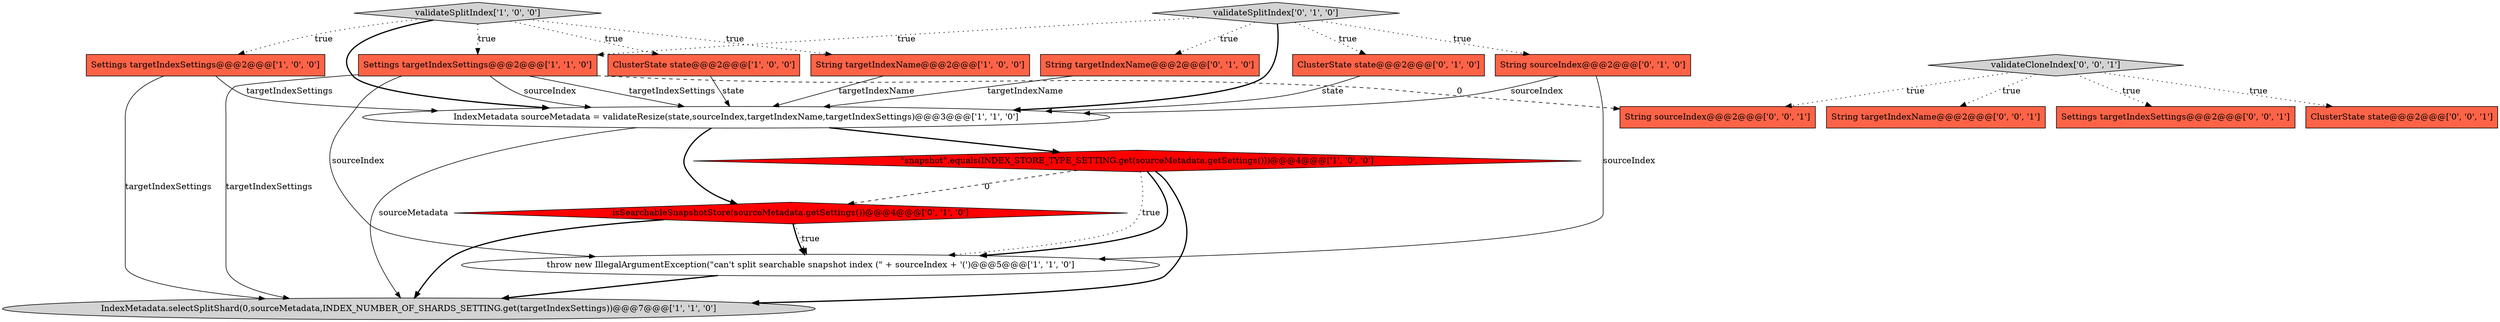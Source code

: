 digraph {
11 [style = filled, label = "String targetIndexName@@@2@@@['0', '1', '0']", fillcolor = tomato, shape = box image = "AAA0AAABBB2BBB"];
8 [style = filled, label = "validateSplitIndex['1', '0', '0']", fillcolor = lightgray, shape = diamond image = "AAA0AAABBB1BBB"];
12 [style = filled, label = "validateSplitIndex['0', '1', '0']", fillcolor = lightgray, shape = diamond image = "AAA0AAABBB2BBB"];
1 [style = filled, label = "IndexMetadata sourceMetadata = validateResize(state,sourceIndex,targetIndexName,targetIndexSettings)@@@3@@@['1', '1', '0']", fillcolor = white, shape = ellipse image = "AAA0AAABBB1BBB"];
7 [style = filled, label = "\"snapshot\".equals(INDEX_STORE_TYPE_SETTING.get(sourceMetadata.getSettings()))@@@4@@@['1', '0', '0']", fillcolor = red, shape = diamond image = "AAA1AAABBB1BBB"];
17 [style = filled, label = "Settings targetIndexSettings@@@2@@@['0', '0', '1']", fillcolor = tomato, shape = box image = "AAA0AAABBB3BBB"];
15 [style = filled, label = "ClusterState state@@@2@@@['0', '0', '1']", fillcolor = tomato, shape = box image = "AAA0AAABBB3BBB"];
14 [style = filled, label = "validateCloneIndex['0', '0', '1']", fillcolor = lightgray, shape = diamond image = "AAA0AAABBB3BBB"];
0 [style = filled, label = "Settings targetIndexSettings@@@2@@@['1', '0', '0']", fillcolor = tomato, shape = box image = "AAA0AAABBB1BBB"];
5 [style = filled, label = "Settings targetIndexSettings@@@2@@@['1', '1', '0']", fillcolor = tomato, shape = box image = "AAA0AAABBB1BBB"];
16 [style = filled, label = "String targetIndexName@@@2@@@['0', '0', '1']", fillcolor = tomato, shape = box image = "AAA0AAABBB3BBB"];
3 [style = filled, label = "String targetIndexName@@@2@@@['1', '0', '0']", fillcolor = tomato, shape = box image = "AAA0AAABBB1BBB"];
4 [style = filled, label = "ClusterState state@@@2@@@['1', '0', '0']", fillcolor = tomato, shape = box image = "AAA0AAABBB1BBB"];
13 [style = filled, label = "String sourceIndex@@@2@@@['0', '1', '0']", fillcolor = tomato, shape = box image = "AAA0AAABBB2BBB"];
9 [style = filled, label = "ClusterState state@@@2@@@['0', '1', '0']", fillcolor = tomato, shape = box image = "AAA0AAABBB2BBB"];
18 [style = filled, label = "String sourceIndex@@@2@@@['0', '0', '1']", fillcolor = tomato, shape = box image = "AAA0AAABBB3BBB"];
10 [style = filled, label = "isSearchableSnapshotStore(sourceMetadata.getSettings())@@@4@@@['0', '1', '0']", fillcolor = red, shape = diamond image = "AAA1AAABBB2BBB"];
2 [style = filled, label = "IndexMetadata.selectSplitShard(0,sourceMetadata,INDEX_NUMBER_OF_SHARDS_SETTING.get(targetIndexSettings))@@@7@@@['1', '1', '0']", fillcolor = lightgray, shape = ellipse image = "AAA0AAABBB1BBB"];
6 [style = filled, label = "throw new IllegalArgumentException(\"can't split searchable snapshot index (\" + sourceIndex + '(')@@@5@@@['1', '1', '0']", fillcolor = white, shape = ellipse image = "AAA0AAABBB1BBB"];
7->6 [style = dotted, label="true"];
10->6 [style = dotted, label="true"];
5->1 [style = solid, label="sourceIndex"];
13->6 [style = solid, label="sourceIndex"];
0->2 [style = solid, label="targetIndexSettings"];
11->1 [style = solid, label="targetIndexName"];
5->18 [style = dashed, label="0"];
12->1 [style = bold, label=""];
1->7 [style = bold, label=""];
10->6 [style = bold, label=""];
8->4 [style = dotted, label="true"];
8->3 [style = dotted, label="true"];
6->2 [style = bold, label=""];
12->11 [style = dotted, label="true"];
14->16 [style = dotted, label="true"];
8->1 [style = bold, label=""];
14->17 [style = dotted, label="true"];
14->15 [style = dotted, label="true"];
12->13 [style = dotted, label="true"];
13->1 [style = solid, label="sourceIndex"];
8->5 [style = dotted, label="true"];
12->5 [style = dotted, label="true"];
3->1 [style = solid, label="targetIndexName"];
7->2 [style = bold, label=""];
0->1 [style = solid, label="targetIndexSettings"];
7->6 [style = bold, label=""];
1->2 [style = solid, label="sourceMetadata"];
9->1 [style = solid, label="state"];
7->10 [style = dashed, label="0"];
10->2 [style = bold, label=""];
8->0 [style = dotted, label="true"];
5->2 [style = solid, label="targetIndexSettings"];
5->6 [style = solid, label="sourceIndex"];
1->10 [style = bold, label=""];
4->1 [style = solid, label="state"];
5->1 [style = solid, label="targetIndexSettings"];
14->18 [style = dotted, label="true"];
12->9 [style = dotted, label="true"];
}

